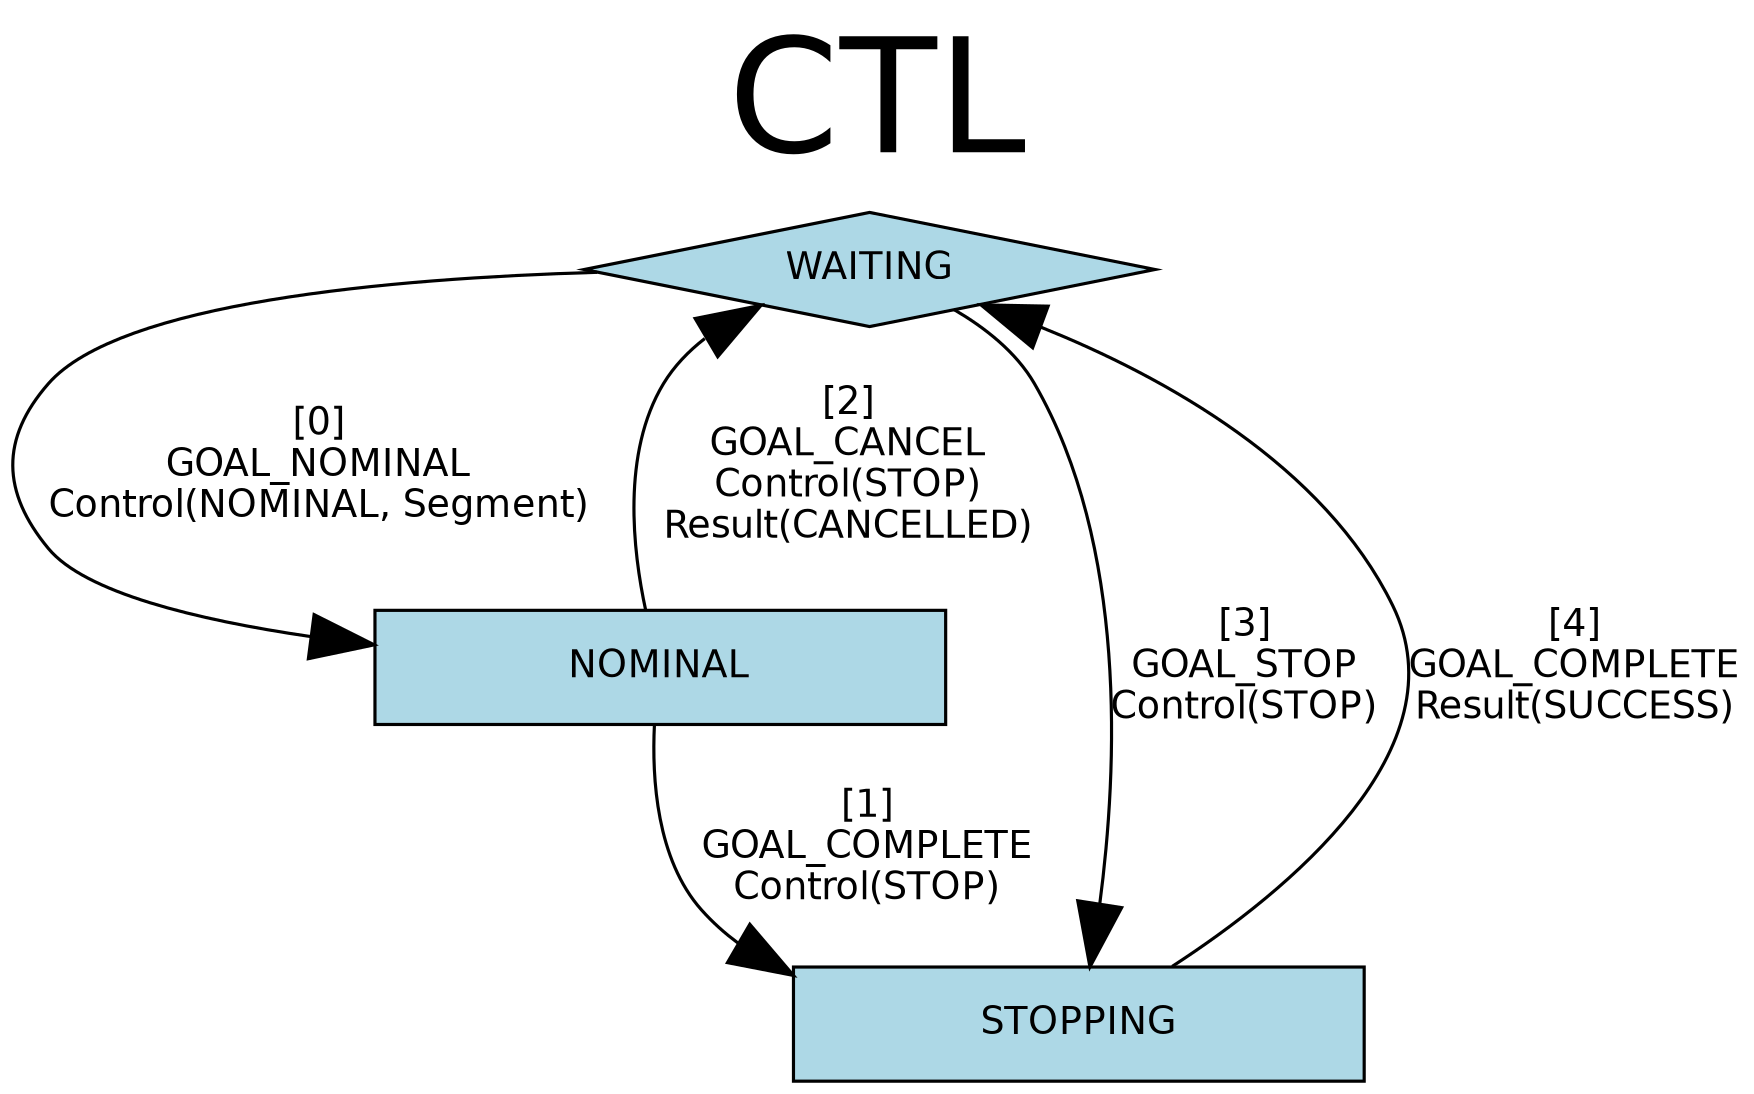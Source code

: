 # dot -Tpdf ctl_fsm.dot -o ctl_fsm.pdf
digraph G {
  graph [label="CTL\n", labelloc=t, fontsize=50];
  size="11.7,8.3!";
  node [shape=box, width=2.5, fontsize=12, fontname="helvetica"];
  edge [arrowsize=2, weight=2., fontsize=12, fontname="helvetica"];
  fontname = "helvetica";

  node [shape=diamond, style=filled, fillcolor=lightblue, color=black];
  WAITING;

  node [shape=box, style=filled, fillcolor=lightblue, color=black];
  NOMINAL;

  # Actions
  WAITING -> NOMINAL
    [label="[0]\nGOAL_NOMINAL\nControl(NOMINAL, Segment)", color=black];
  NOMINAL -> STOPPING
    [label="[1]\nGOAL_COMPLETE\nControl(STOP)", color=black];
  NOMINAL -> WAITING
    [label="[2]\nGOAL_CANCEL\nControl(STOP)\nResult(CANCELLED)", color=black];
  WAITING -> STOPPING
    [label="[3]\nGOAL_STOP\nControl(STOP)", color=black];
  STOPPING -> WAITING
   [label="[4]\nGOAL_COMPLETE\nResult(SUCCESS)", color=black];

}

